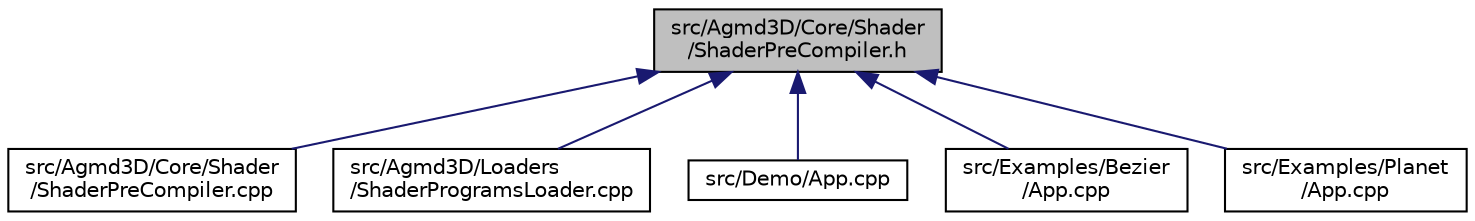 digraph "src/Agmd3D/Core/Shader/ShaderPreCompiler.h"
{
  edge [fontname="Helvetica",fontsize="10",labelfontname="Helvetica",labelfontsize="10"];
  node [fontname="Helvetica",fontsize="10",shape=record];
  Node1 [label="src/Agmd3D/Core/Shader\l/ShaderPreCompiler.h",height=0.2,width=0.4,color="black", fillcolor="grey75", style="filled" fontcolor="black"];
  Node1 -> Node2 [dir="back",color="midnightblue",fontsize="10",style="solid"];
  Node2 [label="src/Agmd3D/Core/Shader\l/ShaderPreCompiler.cpp",height=0.2,width=0.4,color="black", fillcolor="white", style="filled",URL="$_shader_pre_compiler_8cpp.html"];
  Node1 -> Node3 [dir="back",color="midnightblue",fontsize="10",style="solid"];
  Node3 [label="src/Agmd3D/Loaders\l/ShaderProgramsLoader.cpp",height=0.2,width=0.4,color="black", fillcolor="white", style="filled",URL="$_shader_programs_loader_8cpp.html"];
  Node1 -> Node4 [dir="back",color="midnightblue",fontsize="10",style="solid"];
  Node4 [label="src/Demo/App.cpp",height=0.2,width=0.4,color="black", fillcolor="white", style="filled",URL="$_demo_2_app_8cpp.html"];
  Node1 -> Node5 [dir="back",color="midnightblue",fontsize="10",style="solid"];
  Node5 [label="src/Examples/Bezier\l/App.cpp",height=0.2,width=0.4,color="black", fillcolor="white", style="filled",URL="$_examples_2_bezier_2_app_8cpp.html"];
  Node1 -> Node6 [dir="back",color="midnightblue",fontsize="10",style="solid"];
  Node6 [label="src/Examples/Planet\l/App.cpp",height=0.2,width=0.4,color="black", fillcolor="white", style="filled",URL="$_examples_2_planet_2_app_8cpp.html"];
}
